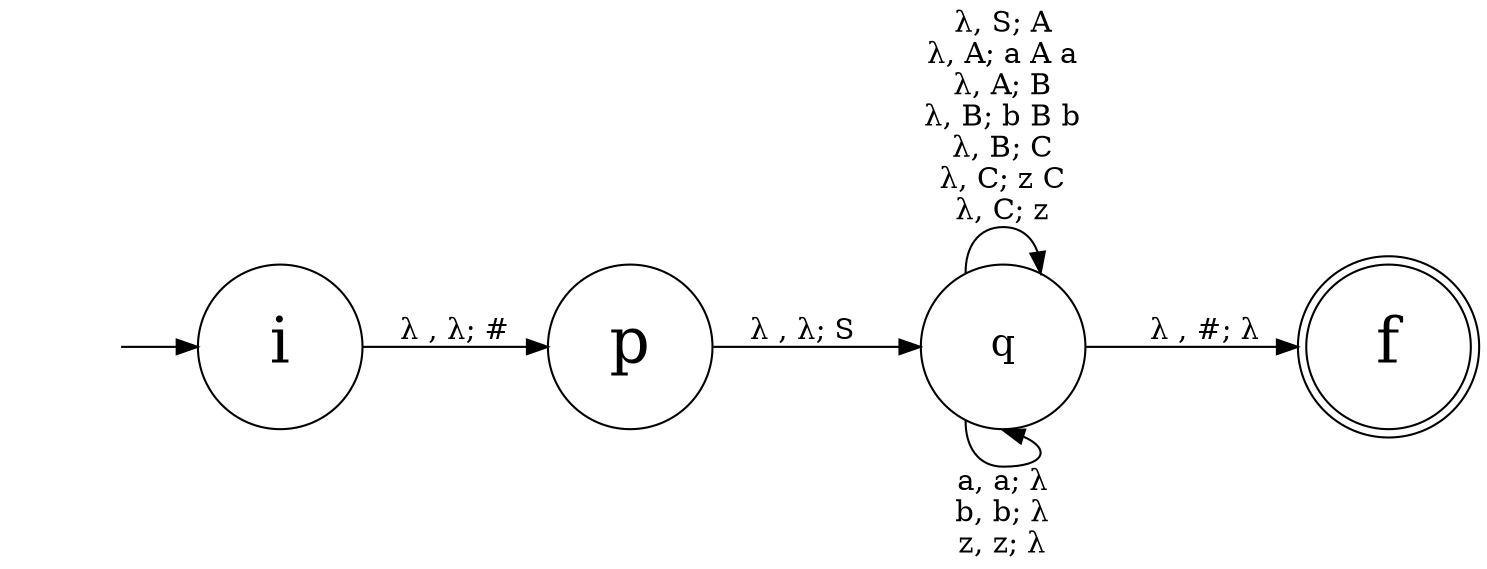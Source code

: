 digraph grafo {
	node [fontsize=18 height=1.1]
	diredgeconstraints=True rankdir=LR
	node [fontcolor=black shape=none]
	""
	node [shape=circle]
	i [fontsize=30]
	p [fontsize=30]
	node [shape=doublecircle]
	f [fontsize=30]
	node [shape=circle]
	"" -> i [label=""]
	i -> p [label="λ , λ; #"]
	p -> q [label="λ , λ; S"]
	q -> q [label="λ, S; A
λ, A; a A a
λ, A; B
λ, B; b B b
λ, B; C
λ, C; z C
λ, C; z
"]
	q -> q:s [label="a, a; λ
b, b; λ
z, z; λ
"]
	q -> f [label="λ , #; λ"]
}
